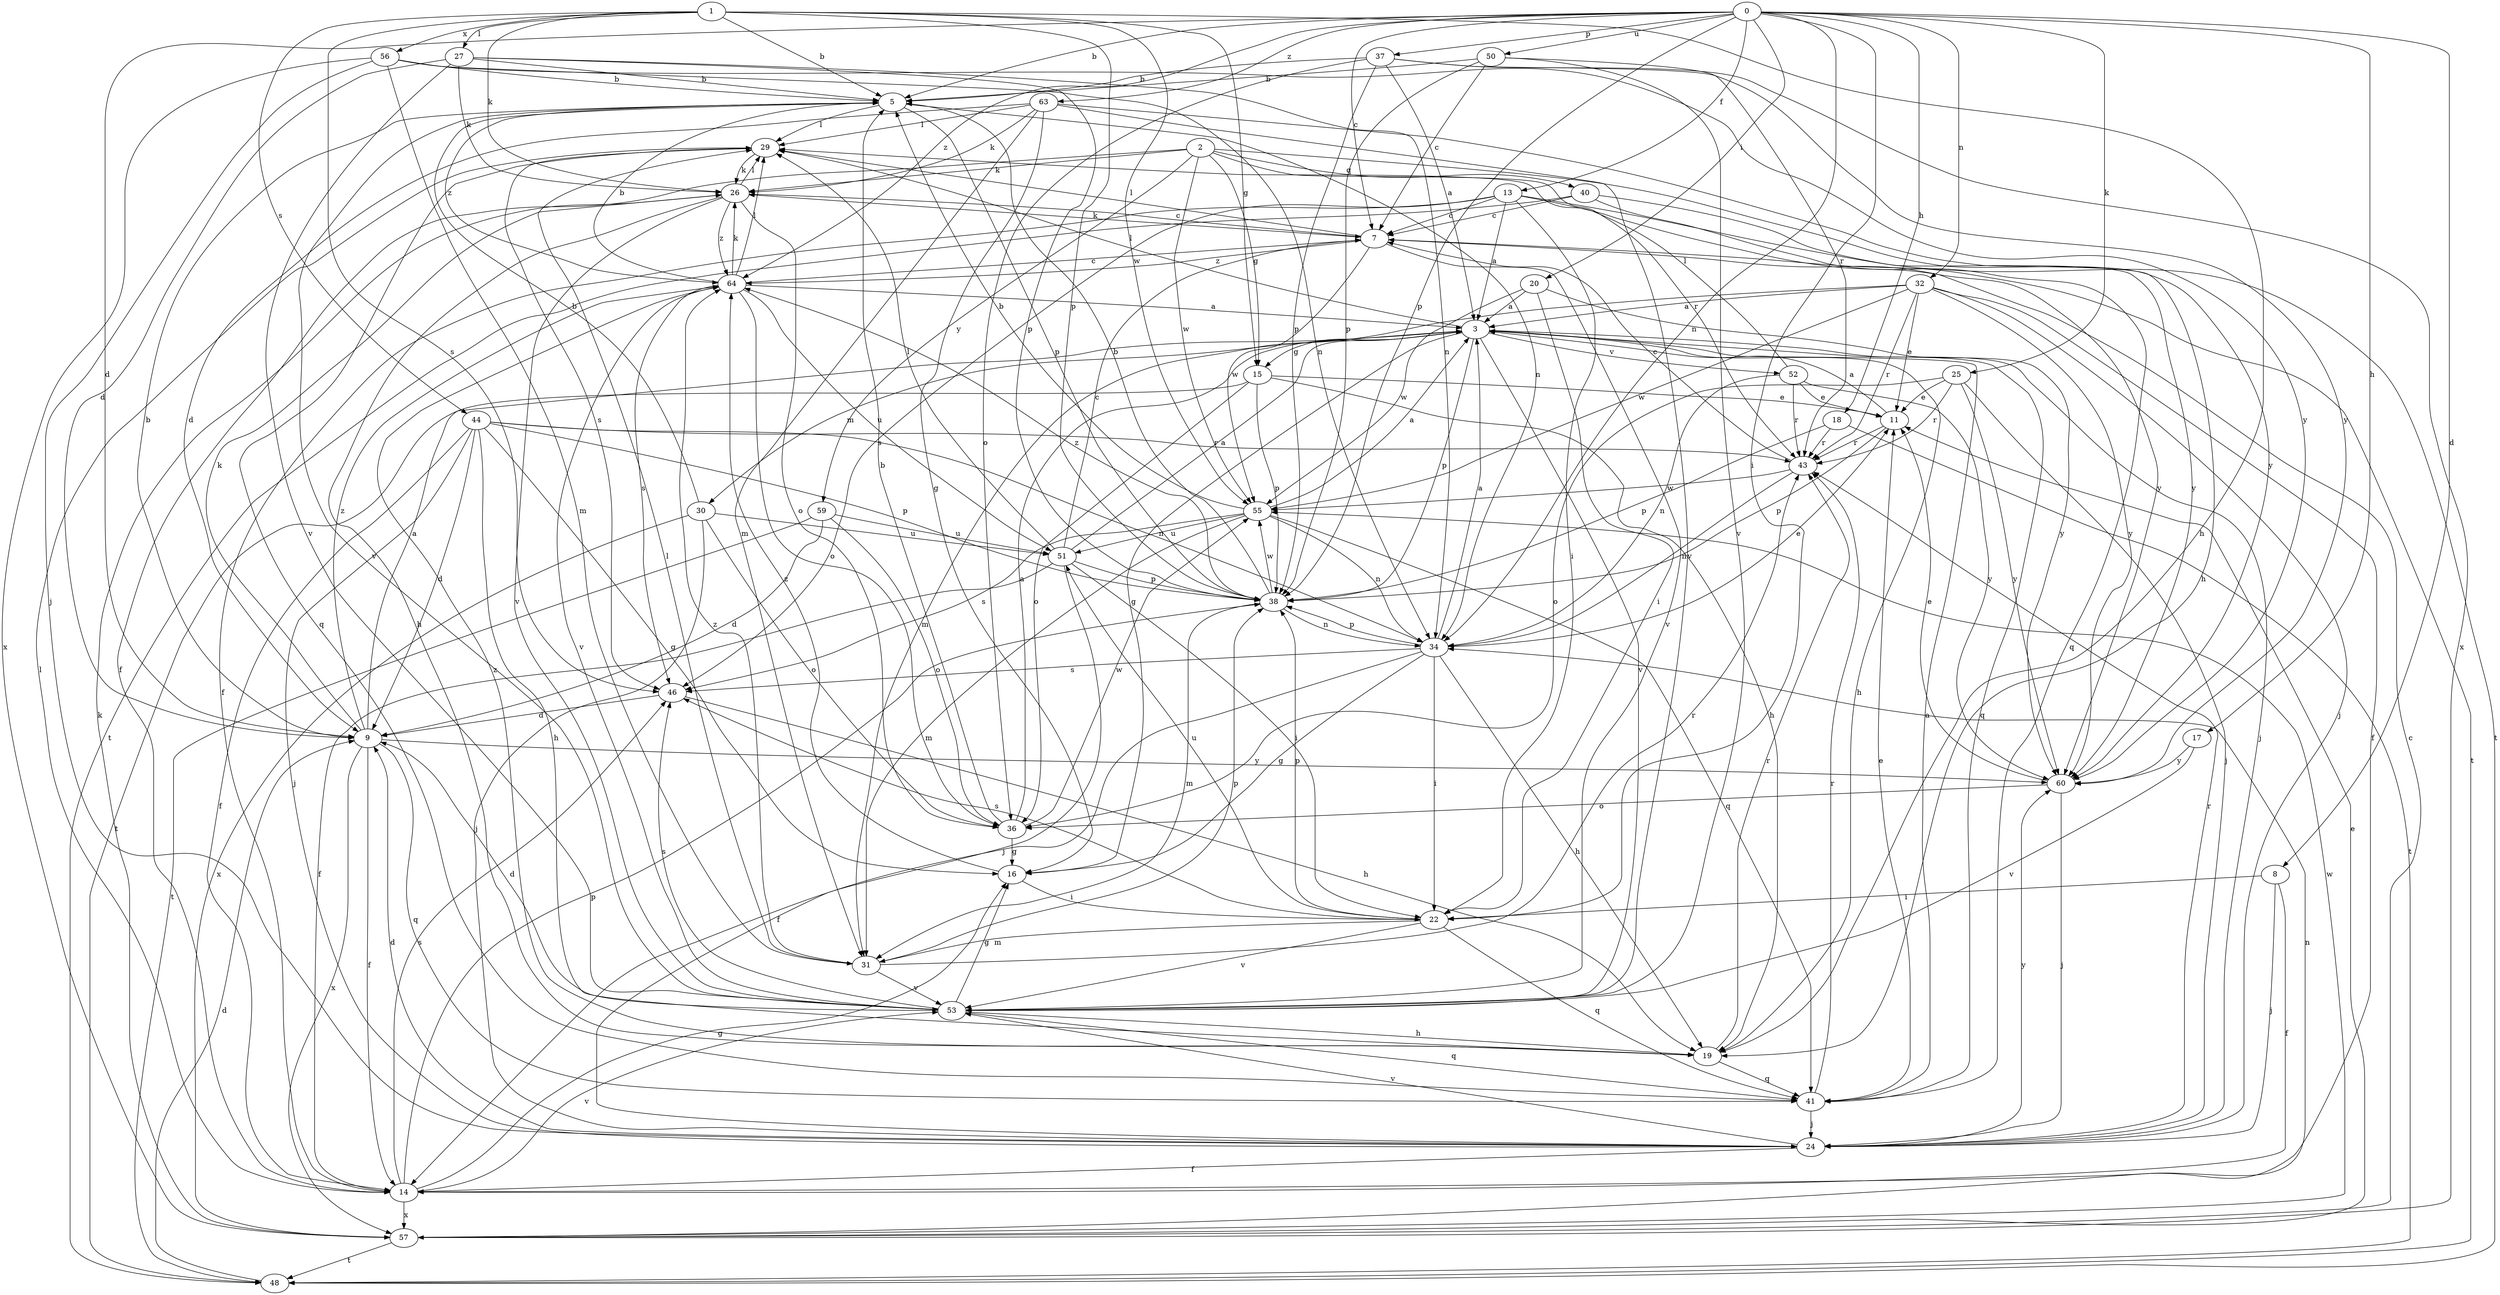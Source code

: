 strict digraph  {
0;
1;
2;
3;
5;
7;
8;
9;
11;
13;
14;
15;
16;
17;
18;
19;
20;
22;
24;
25;
26;
27;
29;
30;
31;
32;
34;
36;
37;
38;
40;
41;
43;
44;
46;
48;
50;
51;
52;
53;
55;
56;
57;
59;
60;
63;
64;
0 -> 5  [label=b];
0 -> 7  [label=c];
0 -> 8  [label=d];
0 -> 9  [label=d];
0 -> 13  [label=f];
0 -> 17  [label=h];
0 -> 18  [label=h];
0 -> 20  [label=i];
0 -> 22  [label=i];
0 -> 25  [label=k];
0 -> 32  [label=n];
0 -> 34  [label=n];
0 -> 37  [label=p];
0 -> 38  [label=p];
0 -> 50  [label=u];
0 -> 63  [label=z];
0 -> 64  [label=z];
1 -> 5  [label=b];
1 -> 15  [label=g];
1 -> 19  [label=h];
1 -> 26  [label=k];
1 -> 27  [label=l];
1 -> 38  [label=p];
1 -> 44  [label=s];
1 -> 46  [label=s];
1 -> 55  [label=w];
1 -> 56  [label=x];
2 -> 14  [label=f];
2 -> 15  [label=g];
2 -> 26  [label=k];
2 -> 40  [label=q];
2 -> 43  [label=r];
2 -> 55  [label=w];
2 -> 59  [label=y];
2 -> 60  [label=y];
3 -> 15  [label=g];
3 -> 16  [label=g];
3 -> 19  [label=h];
3 -> 24  [label=j];
3 -> 29  [label=l];
3 -> 30  [label=m];
3 -> 38  [label=p];
3 -> 41  [label=q];
3 -> 52  [label=v];
3 -> 53  [label=v];
5 -> 29  [label=l];
5 -> 34  [label=n];
5 -> 38  [label=p];
5 -> 53  [label=v];
5 -> 64  [label=z];
7 -> 26  [label=k];
7 -> 29  [label=l];
7 -> 48  [label=t];
7 -> 53  [label=v];
7 -> 55  [label=w];
7 -> 64  [label=z];
8 -> 14  [label=f];
8 -> 22  [label=i];
8 -> 24  [label=j];
9 -> 3  [label=a];
9 -> 5  [label=b];
9 -> 14  [label=f];
9 -> 26  [label=k];
9 -> 41  [label=q];
9 -> 57  [label=x];
9 -> 60  [label=y];
9 -> 64  [label=z];
11 -> 3  [label=a];
11 -> 38  [label=p];
11 -> 43  [label=r];
13 -> 3  [label=a];
13 -> 7  [label=c];
13 -> 14  [label=f];
13 -> 22  [label=i];
13 -> 46  [label=s];
13 -> 48  [label=t];
13 -> 60  [label=y];
14 -> 16  [label=g];
14 -> 29  [label=l];
14 -> 38  [label=p];
14 -> 46  [label=s];
14 -> 53  [label=v];
14 -> 57  [label=x];
15 -> 11  [label=e];
15 -> 19  [label=h];
15 -> 36  [label=o];
15 -> 38  [label=p];
15 -> 48  [label=t];
16 -> 22  [label=i];
16 -> 64  [label=z];
17 -> 53  [label=v];
17 -> 60  [label=y];
18 -> 38  [label=p];
18 -> 43  [label=r];
18 -> 48  [label=t];
19 -> 41  [label=q];
19 -> 43  [label=r];
19 -> 64  [label=z];
20 -> 3  [label=a];
20 -> 22  [label=i];
20 -> 55  [label=w];
20 -> 60  [label=y];
22 -> 31  [label=m];
22 -> 38  [label=p];
22 -> 41  [label=q];
22 -> 46  [label=s];
22 -> 51  [label=u];
22 -> 53  [label=v];
24 -> 9  [label=d];
24 -> 14  [label=f];
24 -> 43  [label=r];
24 -> 53  [label=v];
24 -> 60  [label=y];
25 -> 11  [label=e];
25 -> 24  [label=j];
25 -> 36  [label=o];
25 -> 43  [label=r];
25 -> 60  [label=y];
26 -> 7  [label=c];
26 -> 19  [label=h];
26 -> 29  [label=l];
26 -> 36  [label=o];
26 -> 53  [label=v];
26 -> 64  [label=z];
27 -> 5  [label=b];
27 -> 9  [label=d];
27 -> 26  [label=k];
27 -> 34  [label=n];
27 -> 38  [label=p];
27 -> 53  [label=v];
29 -> 26  [label=k];
29 -> 41  [label=q];
29 -> 46  [label=s];
30 -> 5  [label=b];
30 -> 24  [label=j];
30 -> 36  [label=o];
30 -> 51  [label=u];
30 -> 57  [label=x];
31 -> 29  [label=l];
31 -> 38  [label=p];
31 -> 43  [label=r];
31 -> 53  [label=v];
31 -> 64  [label=z];
32 -> 3  [label=a];
32 -> 11  [label=e];
32 -> 14  [label=f];
32 -> 24  [label=j];
32 -> 31  [label=m];
32 -> 43  [label=r];
32 -> 55  [label=w];
32 -> 60  [label=y];
34 -> 3  [label=a];
34 -> 11  [label=e];
34 -> 14  [label=f];
34 -> 16  [label=g];
34 -> 19  [label=h];
34 -> 22  [label=i];
34 -> 38  [label=p];
34 -> 46  [label=s];
36 -> 3  [label=a];
36 -> 5  [label=b];
36 -> 16  [label=g];
36 -> 55  [label=w];
37 -> 3  [label=a];
37 -> 5  [label=b];
37 -> 36  [label=o];
37 -> 38  [label=p];
37 -> 57  [label=x];
37 -> 60  [label=y];
38 -> 5  [label=b];
38 -> 31  [label=m];
38 -> 34  [label=n];
38 -> 55  [label=w];
38 -> 64  [label=z];
40 -> 7  [label=c];
40 -> 41  [label=q];
40 -> 48  [label=t];
40 -> 60  [label=y];
41 -> 3  [label=a];
41 -> 11  [label=e];
41 -> 24  [label=j];
41 -> 43  [label=r];
43 -> 7  [label=c];
43 -> 34  [label=n];
43 -> 55  [label=w];
44 -> 9  [label=d];
44 -> 14  [label=f];
44 -> 16  [label=g];
44 -> 19  [label=h];
44 -> 24  [label=j];
44 -> 34  [label=n];
44 -> 38  [label=p];
44 -> 43  [label=r];
46 -> 9  [label=d];
46 -> 19  [label=h];
48 -> 9  [label=d];
50 -> 5  [label=b];
50 -> 7  [label=c];
50 -> 38  [label=p];
50 -> 43  [label=r];
50 -> 53  [label=v];
51 -> 3  [label=a];
51 -> 7  [label=c];
51 -> 14  [label=f];
51 -> 22  [label=i];
51 -> 24  [label=j];
51 -> 29  [label=l];
51 -> 38  [label=p];
52 -> 11  [label=e];
52 -> 29  [label=l];
52 -> 34  [label=n];
52 -> 43  [label=r];
52 -> 60  [label=y];
53 -> 9  [label=d];
53 -> 16  [label=g];
53 -> 19  [label=h];
53 -> 41  [label=q];
53 -> 46  [label=s];
55 -> 3  [label=a];
55 -> 5  [label=b];
55 -> 31  [label=m];
55 -> 34  [label=n];
55 -> 41  [label=q];
55 -> 46  [label=s];
55 -> 51  [label=u];
56 -> 5  [label=b];
56 -> 24  [label=j];
56 -> 31  [label=m];
56 -> 34  [label=n];
56 -> 57  [label=x];
56 -> 60  [label=y];
57 -> 7  [label=c];
57 -> 11  [label=e];
57 -> 26  [label=k];
57 -> 34  [label=n];
57 -> 48  [label=t];
57 -> 55  [label=w];
59 -> 9  [label=d];
59 -> 36  [label=o];
59 -> 48  [label=t];
59 -> 51  [label=u];
60 -> 11  [label=e];
60 -> 24  [label=j];
60 -> 36  [label=o];
63 -> 9  [label=d];
63 -> 16  [label=g];
63 -> 19  [label=h];
63 -> 26  [label=k];
63 -> 29  [label=l];
63 -> 31  [label=m];
63 -> 53  [label=v];
64 -> 3  [label=a];
64 -> 5  [label=b];
64 -> 7  [label=c];
64 -> 26  [label=k];
64 -> 29  [label=l];
64 -> 36  [label=o];
64 -> 46  [label=s];
64 -> 51  [label=u];
64 -> 53  [label=v];
}
